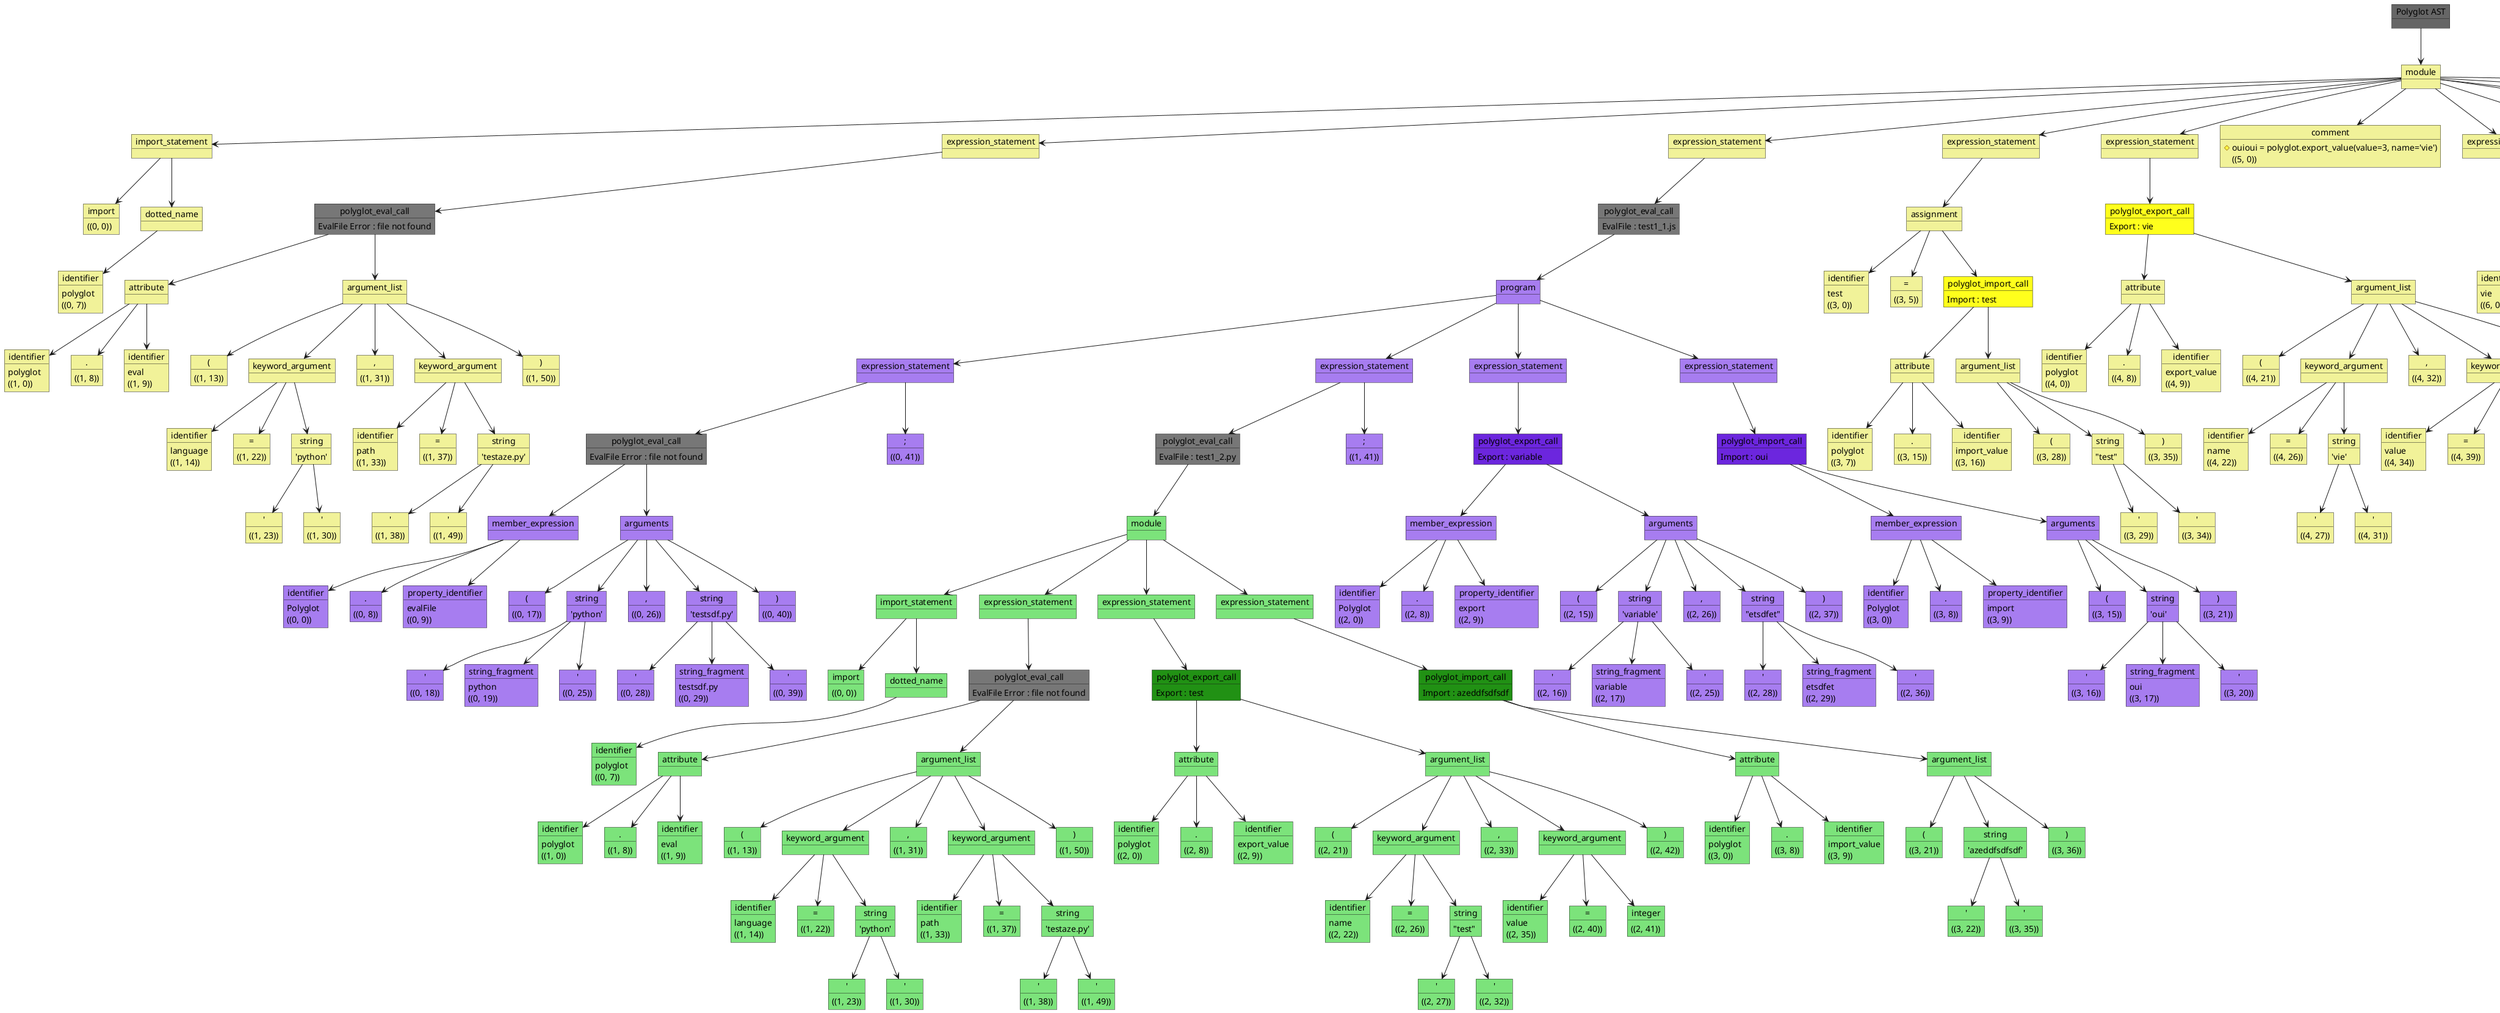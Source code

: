 @startuml
object "Polyglot AST" as 0 #666
object "module" as 1 #f1f299
0 -down-> 1
object "import_statement" as 2 #f1f299
1 -down-> 2
object "import" as 3 #f1f299
3 : ((0, 0))
2 -down-> 3
object "dotted_name" as 5 #f1f299
2 -down-> 5
object "identifier" as 6 #f1f299
6 : polyglot
6 : ((0, 7))
5 -down-> 6
object "expression_statement" as 10 #f1f299
1 -down-> 10
object "polyglot_eval_call" as 11 #777
11 : EvalFile Error : file not found
10 -down-> 11
object "attribute" as 12 #f1f299
11 -down-> 12
object "identifier" as 13 #f1f299
13 : polyglot
13 : ((1, 0))
12 -down-> 13
object "." as 15 #f1f299
15 : ((1, 8))
12 -down-> 15
object "identifier" as 17 #f1f299
17 : eval
17 : ((1, 9))
12 -down-> 17
object "argument_list" as 20 #f1f299
11 -down-> 20
object "(" as 21 #f1f299
21 : ((1, 13))
20 -down-> 21
object "keyword_argument" as 23 #f1f299
20 -down-> 23
object "identifier" as 24 #f1f299
24 : language
24 : ((1, 14))
23 -down-> 24
object "=" as 26 #f1f299
26 : ((1, 22))
23 -down-> 26
object "string" as 28 #f1f299
28 : 'python'
23 -down-> 28
object "'" as 29 #f1f299
29 : ((1, 23))
28 -down-> 29
object "'" as 31 #f1f299
31 : ((1, 30))
28 -down-> 31
object "," as 35 #f1f299
35 : ((1, 31))
20 -down-> 35
object "keyword_argument" as 37 #f1f299
20 -down-> 37
object "identifier" as 38 #f1f299
38 : path
38 : ((1, 33))
37 -down-> 38
object "=" as 40 #f1f299
40 : ((1, 37))
37 -down-> 40
object "string" as 42 #f1f299
42 : 'testaze.py'
37 -down-> 42
object "'" as 43 #f1f299
43 : ((1, 38))
42 -down-> 43
object "'" as 45 #f1f299
45 : ((1, 49))
42 -down-> 45
object ")" as 49 #f1f299
49 : ((1, 50))
20 -down-> 49
object "expression_statement" as 54 #f1f299
1 -down-> 54
object "polyglot_eval_call" as 55 #777
55 : EvalFile : test1_1.js
54 -down-> 55
object "program" as 56 #a77df0
55 -down-> 56
object "expression_statement" as 57 #a77df0
56 -down-> 57
object "polyglot_eval_call" as 58 #777
58 : EvalFile Error : file not found
57 -down-> 58
object "member_expression" as 59 #a77df0
58 -down-> 59
object "identifier" as 60 #a77df0
60 : Polyglot
60 : ((0, 0))
59 -down-> 60
object "." as 62 #a77df0
62 : ((0, 8))
59 -down-> 62
object "property_identifier" as 64 #a77df0
64 : evalFile
64 : ((0, 9))
59 -down-> 64
object "arguments" as 67 #a77df0
58 -down-> 67
object "(" as 68 #a77df0
68 : ((0, 17))
67 -down-> 68
object "string" as 70 #a77df0
70 : 'python'
67 -down-> 70
object "'" as 71 #a77df0
71 : ((0, 18))
70 -down-> 71
object "string_fragment" as 73 #a77df0
73 : python
73 : ((0, 19))
70 -down-> 73
object "'" as 75 #a77df0
75 : ((0, 25))
70 -down-> 75
object "," as 78 #a77df0
78 : ((0, 26))
67 -down-> 78
object "string" as 80 #a77df0
80 : 'testsdf.py'
67 -down-> 80
object "'" as 81 #a77df0
81 : ((0, 28))
80 -down-> 81
object "string_fragment" as 83 #a77df0
83 : testsdf.py
83 : ((0, 29))
80 -down-> 83
object "'" as 85 #a77df0
85 : ((0, 39))
80 -down-> 85
object ")" as 88 #a77df0
88 : ((0, 40))
67 -down-> 88
object ";" as 92 #a77df0
92 : ((0, 41))
57 -down-> 92
object "expression_statement" as 95 #a77df0
56 -down-> 95
object "polyglot_eval_call" as 96 #777
96 : EvalFile : test1_2.py
95 -down-> 96
object "module" as 97 #7ce37b
96 -down-> 97
object "import_statement" as 98 #7ce37b
97 -down-> 98
object "import" as 99 #7ce37b
99 : ((0, 0))
98 -down-> 99
object "dotted_name" as 101 #7ce37b
98 -down-> 101
object "identifier" as 102 #7ce37b
102 : polyglot
102 : ((0, 7))
101 -down-> 102
object "expression_statement" as 106 #7ce37b
97 -down-> 106
object "polyglot_eval_call" as 107 #777
107 : EvalFile Error : file not found
106 -down-> 107
object "attribute" as 108 #7ce37b
107 -down-> 108
object "identifier" as 109 #7ce37b
109 : polyglot
109 : ((1, 0))
108 -down-> 109
object "." as 111 #7ce37b
111 : ((1, 8))
108 -down-> 111
object "identifier" as 113 #7ce37b
113 : eval
113 : ((1, 9))
108 -down-> 113
object "argument_list" as 116 #7ce37b
107 -down-> 116
object "(" as 117 #7ce37b
117 : ((1, 13))
116 -down-> 117
object "keyword_argument" as 119 #7ce37b
116 -down-> 119
object "identifier" as 120 #7ce37b
120 : language
120 : ((1, 14))
119 -down-> 120
object "=" as 122 #7ce37b
122 : ((1, 22))
119 -down-> 122
object "string" as 124 #7ce37b
124 : 'python'
119 -down-> 124
object "'" as 125 #7ce37b
125 : ((1, 23))
124 -down-> 125
object "'" as 127 #7ce37b
127 : ((1, 30))
124 -down-> 127
object "," as 131 #7ce37b
131 : ((1, 31))
116 -down-> 131
object "keyword_argument" as 133 #7ce37b
116 -down-> 133
object "identifier" as 134 #7ce37b
134 : path
134 : ((1, 33))
133 -down-> 134
object "=" as 136 #7ce37b
136 : ((1, 37))
133 -down-> 136
object "string" as 138 #7ce37b
138 : 'testaze.py'
133 -down-> 138
object "'" as 139 #7ce37b
139 : ((1, 38))
138 -down-> 139
object "'" as 141 #7ce37b
141 : ((1, 49))
138 -down-> 141
object ")" as 145 #7ce37b
145 : ((1, 50))
116 -down-> 145
object "expression_statement" as 150 #7ce37b
97 -down-> 150
object "polyglot_export_call" as 151 #219114
151 : Export : test
150 -down-> 151
object "attribute" as 152 #7ce37b
151 -down-> 152
object "identifier" as 153 #7ce37b
153 : polyglot
153 : ((2, 0))
152 -down-> 153
object "." as 155 #7ce37b
155 : ((2, 8))
152 -down-> 155
object "identifier" as 157 #7ce37b
157 : export_value
157 : ((2, 9))
152 -down-> 157
object "argument_list" as 160 #7ce37b
151 -down-> 160
object "(" as 161 #7ce37b
161 : ((2, 21))
160 -down-> 161
object "keyword_argument" as 163 #7ce37b
160 -down-> 163
object "identifier" as 164 #7ce37b
164 : name
164 : ((2, 22))
163 -down-> 164
object "=" as 166 #7ce37b
166 : ((2, 26))
163 -down-> 166
object "string" as 168 #7ce37b
168 : "test"
163 -down-> 168
object "'" as 169 #7ce37b
169 : ((2, 27))
168 -down-> 169
object "'" as 171 #7ce37b
171 : ((2, 32))
168 -down-> 171
object "," as 175 #7ce37b
175 : ((2, 33))
160 -down-> 175
object "keyword_argument" as 177 #7ce37b
160 -down-> 177
object "identifier" as 178 #7ce37b
178 : value
178 : ((2, 35))
177 -down-> 178
object "=" as 180 #7ce37b
180 : ((2, 40))
177 -down-> 180
object "integer" as 182 #7ce37b
182 : ((2, 41))
177 -down-> 182
object ")" as 185 #7ce37b
185 : ((2, 42))
160 -down-> 185
object "expression_statement" as 190 #7ce37b
97 -down-> 190
object "polyglot_import_call" as 191 #219114
191 : Import : azeddfsdfsdf
190 -down-> 191
object "attribute" as 192 #7ce37b
191 -down-> 192
object "identifier" as 193 #7ce37b
193 : polyglot
193 : ((3, 0))
192 -down-> 193
object "." as 195 #7ce37b
195 : ((3, 8))
192 -down-> 195
object "identifier" as 197 #7ce37b
197 : import_value
197 : ((3, 9))
192 -down-> 197
object "argument_list" as 200 #7ce37b
191 -down-> 200
object "(" as 201 #7ce37b
201 : ((3, 21))
200 -down-> 201
object "string" as 203 #7ce37b
203 : 'azeddfsdfsdf'
200 -down-> 203
object "'" as 204 #7ce37b
204 : ((3, 22))
203 -down-> 204
object "'" as 206 #7ce37b
206 : ((3, 35))
203 -down-> 206
object ")" as 209 #7ce37b
209 : ((3, 36))
200 -down-> 209
object ";" as 216 #a77df0
216 : ((1, 41))
95 -down-> 216
object "expression_statement" as 219 #a77df0
56 -down-> 219
object "polyglot_export_call" as 220 #6c26de
220 : Export : variable
219 -down-> 220
object "member_expression" as 221 #a77df0
220 -down-> 221
object "identifier" as 222 #a77df0
222 : Polyglot
222 : ((2, 0))
221 -down-> 222
object "." as 224 #a77df0
224 : ((2, 8))
221 -down-> 224
object "property_identifier" as 226 #a77df0
226 : export
226 : ((2, 9))
221 -down-> 226
object "arguments" as 229 #a77df0
220 -down-> 229
object "(" as 230 #a77df0
230 : ((2, 15))
229 -down-> 230
object "string" as 232 #a77df0
232 : 'variable'
229 -down-> 232
object "'" as 233 #a77df0
233 : ((2, 16))
232 -down-> 233
object "string_fragment" as 235 #a77df0
235 : variable
235 : ((2, 17))
232 -down-> 235
object "'" as 237 #a77df0
237 : ((2, 25))
232 -down-> 237
object "," as 240 #a77df0
240 : ((2, 26))
229 -down-> 240
object "string" as 242 #a77df0
242 : "etsdfet"
229 -down-> 242
object "'" as 243 #a77df0
243 : ((2, 28))
242 -down-> 243
object "string_fragment" as 245 #a77df0
245 : etsdfet
245 : ((2, 29))
242 -down-> 245
object "'" as 247 #a77df0
247 : ((2, 36))
242 -down-> 247
object ")" as 250 #a77df0
250 : ((2, 37))
229 -down-> 250
object "expression_statement" as 255 #a77df0
56 -down-> 255
object "polyglot_import_call" as 256 #6c26de
256 : Import : oui
255 -down-> 256
object "member_expression" as 257 #a77df0
256 -down-> 257
object "identifier" as 258 #a77df0
258 : Polyglot
258 : ((3, 0))
257 -down-> 258
object "." as 260 #a77df0
260 : ((3, 8))
257 -down-> 260
object "property_identifier" as 262 #a77df0
262 : import
262 : ((3, 9))
257 -down-> 262
object "arguments" as 265 #a77df0
256 -down-> 265
object "(" as 266 #a77df0
266 : ((3, 15))
265 -down-> 266
object "string" as 268 #a77df0
268 : 'oui'
265 -down-> 268
object "'" as 269 #a77df0
269 : ((3, 16))
268 -down-> 269
object "string_fragment" as 271 #a77df0
271 : oui
271 : ((3, 17))
268 -down-> 271
object "'" as 273 #a77df0
273 : ((3, 20))
268 -down-> 273
object ")" as 276 #a77df0
276 : ((3, 21))
265 -down-> 276
object "expression_statement" as 284 #f1f299
1 -down-> 284
object "assignment" as 285 #f1f299
284 -down-> 285
object "identifier" as 286 #f1f299
286 : test
286 : ((3, 0))
285 -down-> 286
object "=" as 288 #f1f299
288 : ((3, 5))
285 -down-> 288
object "polyglot_import_call" as 290 #ffff1c
290 : Import : test
285 -down-> 290
object "attribute" as 291 #f1f299
290 -down-> 291
object "identifier" as 292 #f1f299
292 : polyglot
292 : ((3, 7))
291 -down-> 292
object "." as 294 #f1f299
294 : ((3, 15))
291 -down-> 294
object "identifier" as 296 #f1f299
296 : import_value
296 : ((3, 16))
291 -down-> 296
object "argument_list" as 299 #f1f299
290 -down-> 299
object "(" as 300 #f1f299
300 : ((3, 28))
299 -down-> 300
object "string" as 302 #f1f299
302 : "test"
299 -down-> 302
object "'" as 303 #f1f299
303 : ((3, 29))
302 -down-> 303
object "'" as 305 #f1f299
305 : ((3, 34))
302 -down-> 305
object ")" as 308 #f1f299
308 : ((3, 35))
299 -down-> 308
object "expression_statement" as 314 #f1f299
1 -down-> 314
object "polyglot_export_call" as 315 #ffff1c
315 : Export : vie
314 -down-> 315
object "attribute" as 316 #f1f299
315 -down-> 316
object "identifier" as 317 #f1f299
317 : polyglot
317 : ((4, 0))
316 -down-> 317
object "." as 319 #f1f299
319 : ((4, 8))
316 -down-> 319
object "identifier" as 321 #f1f299
321 : export_value
321 : ((4, 9))
316 -down-> 321
object "argument_list" as 324 #f1f299
315 -down-> 324
object "(" as 325 #f1f299
325 : ((4, 21))
324 -down-> 325
object "keyword_argument" as 327 #f1f299
324 -down-> 327
object "identifier" as 328 #f1f299
328 : name
328 : ((4, 22))
327 -down-> 328
object "=" as 330 #f1f299
330 : ((4, 26))
327 -down-> 330
object "string" as 332 #f1f299
332 : 'vie'
327 -down-> 332
object "'" as 333 #f1f299
333 : ((4, 27))
332 -down-> 333
object "'" as 335 #f1f299
335 : ((4, 31))
332 -down-> 335
object "," as 339 #f1f299
339 : ((4, 32))
324 -down-> 339
object "keyword_argument" as 341 #f1f299
324 -down-> 341
object "identifier" as 342 #f1f299
342 : value
342 : ((4, 34))
341 -down-> 342
object "=" as 344 #f1f299
344 : ((4, 39))
341 -down-> 344
object "integer" as 346 #f1f299
346 : ((4, 40))
341 -down-> 346
object ")" as 349 #f1f299
349 : ((4, 41))
324 -down-> 349
object "comment" as 354 #f1f299
354 : #ouioui = polyglot.export_value(value=3, name='vie')
354 : ((5, 0))
1 -down-> 354
object "expression_statement" as 356 #f1f299
1 -down-> 356
object "assignment" as 357 #f1f299
356 -down-> 357
object "identifier" as 358 #f1f299
358 : vie
358 : ((6, 0))
357 -down-> 358
object "=" as 360 #f1f299
360 : ((6, 4))
357 -down-> 360
object "polyglot_import_call" as 362 #ffff1c
362 : Import : vie
357 -down-> 362
object "attribute" as 363 #f1f299
362 -down-> 363
object "identifier" as 364 #f1f299
364 : polyglot
364 : ((6, 6))
363 -down-> 364
object "." as 366 #f1f299
366 : ((6, 14))
363 -down-> 366
object "identifier" as 368 #f1f299
368 : import_value
368 : ((6, 15))
363 -down-> 368
object "argument_list" as 371 #f1f299
362 -down-> 371
object "(" as 372 #f1f299
372 : ((6, 27))
371 -down-> 372
object "keyword_argument" as 374 #f1f299
371 -down-> 374
object "identifier" as 375 #f1f299
375 : name
375 : ((6, 28))
374 -down-> 375
object "=" as 377 #f1f299
377 : ((6, 32))
374 -down-> 377
object "string" as 379 #f1f299
379 : "vie"
374 -down-> 379
object "'" as 380 #f1f299
380 : ((6, 33))
379 -down-> 380
object "'" as 382 #f1f299
382 : ((6, 37))
379 -down-> 382
object ")" as 386 #f1f299
386 : ((6, 38))
371 -down-> 386
object "expression_statement" as 392 #f1f299
1 -down-> 392
object "polyglot_export_call" as 393 #ffff1c
393 : Export : azeazeaze
392 -down-> 393
object "attribute" as 394 #f1f299
393 -down-> 394
object "identifier" as 395 #f1f299
395 : polyglot
395 : ((7, 0))
394 -down-> 395
object "." as 397 #f1f299
397 : ((7, 8))
394 -down-> 397
object "identifier" as 399 #f1f299
399 : export_value
399 : ((7, 9))
394 -down-> 399
object "argument_list" as 402 #f1f299
393 -down-> 402
object "(" as 403 #f1f299
403 : ((7, 21))
402 -down-> 403
object "keyword_argument" as 405 #f1f299
402 -down-> 405
object "identifier" as 406 #f1f299
406 : value
406 : ((7, 22))
405 -down-> 406
object "=" as 408 #f1f299
408 : ((7, 27))
405 -down-> 408
object "string" as 410 #f1f299
410 : "ttt"
405 -down-> 410
object "'" as 411 #f1f299
411 : ((7, 28))
410 -down-> 411
object "'" as 413 #f1f299
413 : ((7, 32))
410 -down-> 413
object "," as 417 #f1f299
417 : ((7, 33))
402 -down-> 417
object "keyword_argument" as 419 #f1f299
402 -down-> 419
object "identifier" as 420 #f1f299
420 : name
420 : ((7, 35))
419 -down-> 420
object "=" as 422 #f1f299
422 : ((7, 39))
419 -down-> 422
object "string" as 424 #f1f299
424 : 'azeazeaze'
419 -down-> 424
object "'" as 425 #f1f299
425 : ((7, 40))
424 -down-> 425
object "'" as 427 #f1f299
427 : ((7, 50))
424 -down-> 427
object ")" as 431 #f1f299
431 : ((7, 51))
402 -down-> 431
object "expression_statement" as 436 #f1f299
1 -down-> 436
object "assignment" as 437 #f1f299
436 -down-> 437
object "identifier" as 438 #f1f299
438 : oui
438 : ((8, 0))
437 -down-> 438
object "=" as 440 #f1f299
440 : ((8, 4))
437 -down-> 440
object "polyglot_import_call" as 442 #ffff1c
442 : Import : azeazeaze
437 -down-> 442
object "attribute" as 443 #f1f299
442 -down-> 443
object "identifier" as 444 #f1f299
444 : polyglot
444 : ((8, 6))
443 -down-> 444
object "." as 446 #f1f299
446 : ((8, 14))
443 -down-> 446
object "identifier" as 448 #f1f299
448 : import_value
448 : ((8, 15))
443 -down-> 448
object "argument_list" as 451 #f1f299
442 -down-> 451
object "(" as 452 #f1f299
452 : ((8, 27))
451 -down-> 452
object "string" as 454 #f1f299
454 : 'azeazeaze'
451 -down-> 454
object "'" as 455 #f1f299
455 : ((8, 28))
454 -down-> 455
object "'" as 457 #f1f299
457 : ((8, 38))
454 -down-> 457
object ")" as 460 #f1f299
460 : ((8, 39))
451 -down-> 460
object "comment" as 466 #f1f299
466 : #polyglot.export_value(value="ttt", name='azeazeaze')
466 : ((9, 0))
1 -down-> 466
object "comment" as 468 #f1f299
468 : #print("azesqdwxcqsd")qsd
468 : ((10, 0))
1 -down-> 468
object "expression_statement" as 470 #f1f299
1 -down-> 470
object "assignment" as 471 #f1f299
470 -down-> 471
object "identifier" as 472 #f1f299
472 : test
472 : ((11, 0))
471 -down-> 472
object "=" as 474 #f1f299
474 : ((11, 5))
471 -down-> 474
object "polyglot_import_call" as 476 #ffff1c
476 : Import : variable
471 -down-> 476
object "attribute" as 477 #f1f299
476 -down-> 477
object "identifier" as 478 #f1f299
478 : polyglot
478 : ((11, 7))
477 -down-> 478
object "." as 480 #f1f299
480 : ((11, 15))
477 -down-> 480
object "identifier" as 482 #f1f299
482 : import_value
482 : ((11, 16))
477 -down-> 482
object "argument_list" as 485 #f1f299
476 -down-> 485
object "(" as 486 #f1f299
486 : ((11, 28))
485 -down-> 486
object "string" as 488 #f1f299
488 : 'variable'
485 -down-> 488
object "'" as 489 #f1f299
489 : ((11, 29))
488 -down-> 489
object "'" as 491 #f1f299
491 : ((11, 38))
488 -down-> 491
object ")" as 494 #f1f299
494 : ((11, 39))
485 -down-> 494
@enduml